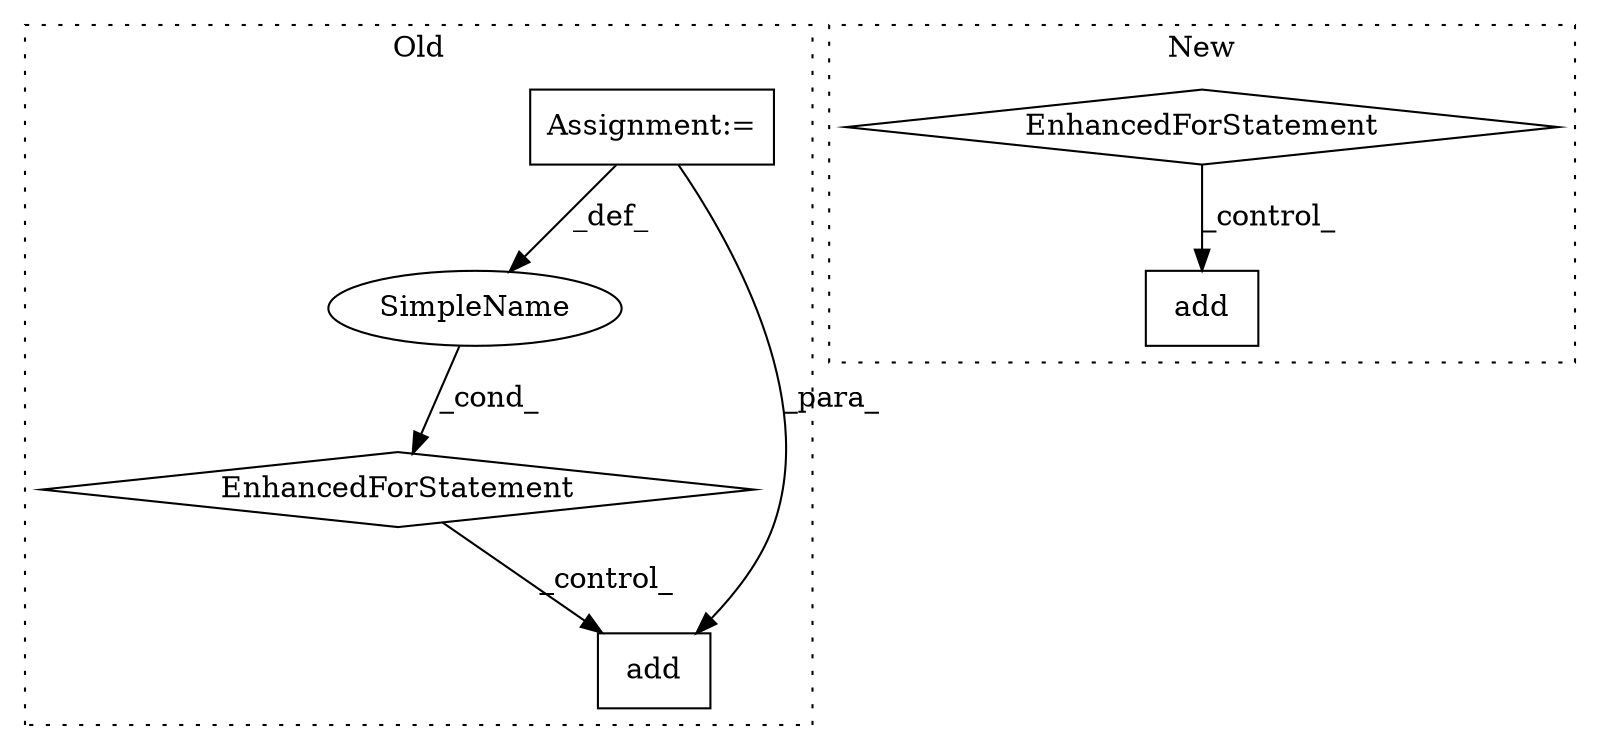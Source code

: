 digraph G {
subgraph cluster0 {
1 [label="EnhancedForStatement" a="70" s="1452,1527" l="61,2" shape="diamond"];
3 [label="Assignment:=" a="7" s="1452,1527" l="61,2" shape="box"];
5 [label="SimpleName" a="42" s="1517" l="5" shape="ellipse"];
6 [label="add" a="32" s="1558,1575" l="4,1" shape="box"];
label = "Old";
style="dotted";
}
subgraph cluster1 {
2 [label="add" a="32" s="1641,1652" l="4,1" shape="box"];
4 [label="EnhancedForStatement" a="70" s="1527,1610" l="61,2" shape="diamond"];
label = "New";
style="dotted";
}
1 -> 6 [label="_control_"];
3 -> 6 [label="_para_"];
3 -> 5 [label="_def_"];
4 -> 2 [label="_control_"];
5 -> 1 [label="_cond_"];
}